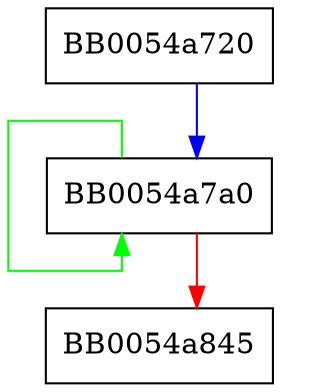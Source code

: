 digraph ossl_extract_multiplier_2x20_win5 {
  node [shape="box"];
  graph [splines=ortho];
  BB0054a720 -> BB0054a7a0 [color="blue"];
  BB0054a7a0 -> BB0054a7a0 [color="green"];
  BB0054a7a0 -> BB0054a845 [color="red"];
}